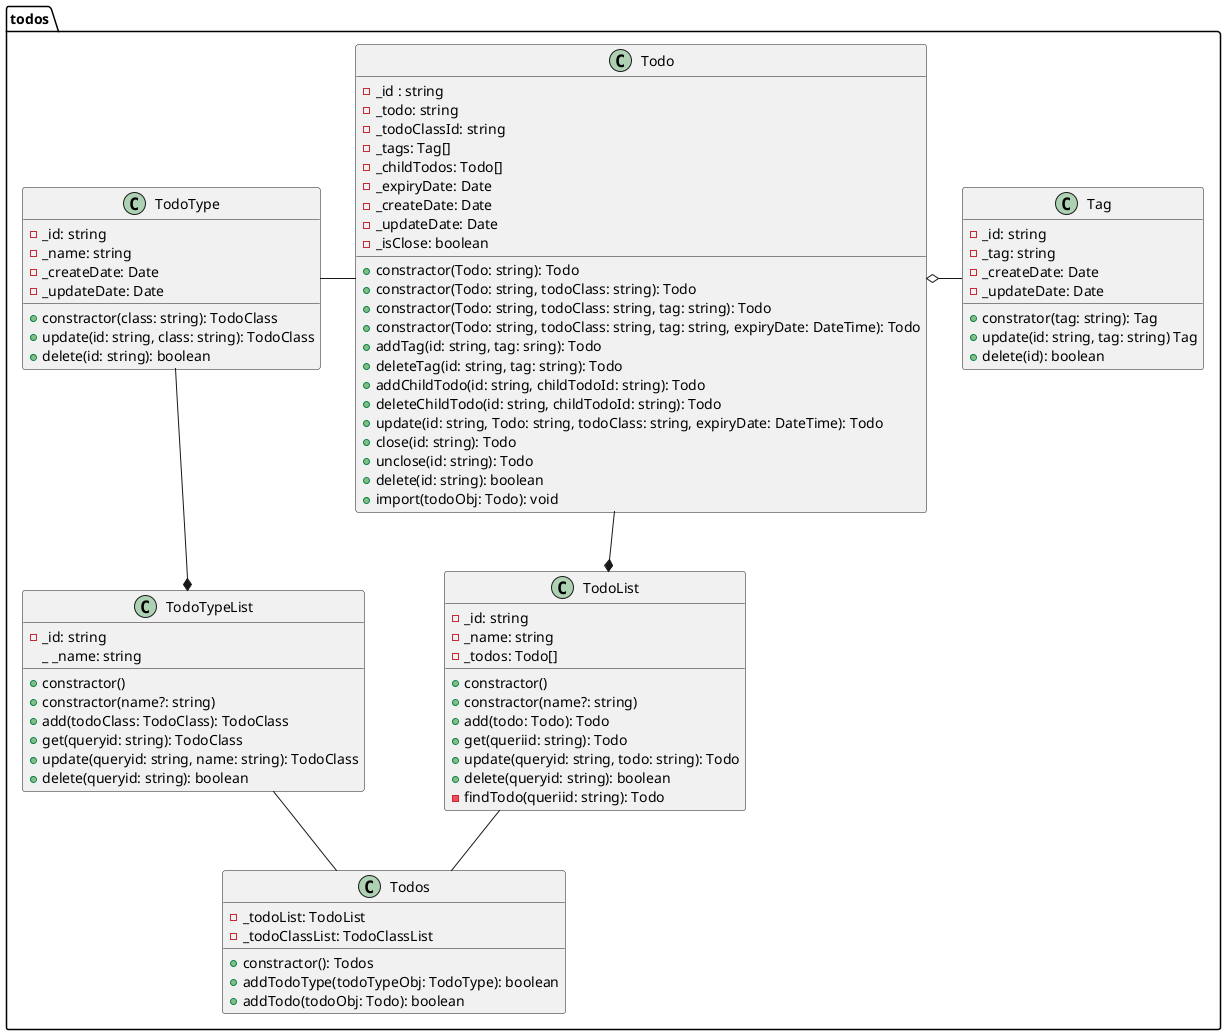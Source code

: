 @startuml TodoUml01

package todos {


class Todo {
    - _id : string
    - _todo: string
    - _todoClassId: string
    - _tags: Tag[]
    - _childTodos: Todo[]
    - _expiryDate: Date
    - _createDate: Date
    - _updateDate: Date
    - _isClose: boolean
    + constractor(Todo: string): Todo
    + constractor(Todo: string, todoClass: string): Todo
    + constractor(Todo: string, todoClass: string, tag: string): Todo
    + constractor(Todo: string, todoClass: string, tag: string, expiryDate: DateTime): Todo
    + addTag(id: string, tag: sring): Todo
    + deleteTag(id: string, tag: string): Todo
    + addChildTodo(id: string, childTodoId: string): Todo
    + deleteChildTodo(id: string, childTodoId: string): Todo
    + update(id: string, Todo: string, todoClass: string, expiryDate: DateTime): Todo
    + close(id: string): Todo
    + unclose(id: string): Todo
    + delete(id: string): boolean
    + import(todoObj: Todo): void
}

/'
interface iTodo {
    + addTag(id: string, tag: sring): Todo
    + deleteTag(id: string, tag: string): Todo
    + addChildTodo(id: string, childTodoId: string): Todo
    + deleteChildTodo(id: string, childTodoId: string): Todo
    + update(id: string, Todo: string, class: string, expiryDate: DateTime): Todo
    + close(id: string): Todo
    + unclose(id: string): Todo
    + delete(id: string): boolean
    + import(todoObj: Todo): void
}
'/

class TodoList {
    - _id: string
    - _name: string
    - _todos: Todo[]
    + constractor()
    + constractor(name?: string)
    + add(todo: Todo): Todo
    + get(queriid: string): Todo
    + update(queryid: string, todo: string): Todo
    + delete(queryid: string): boolean
    - findTodo(queriid: string): Todo
}

class TodoType {
    - _id: string
    - _name: string
    - _createDate: Date
    - _updateDate: Date
    + constractor(class: string): TodoClass
    + update(id: string, class: string): TodoClass
    + delete(id: string): boolean
}

/'
interface iTodoClass {
    + update(id: string, class: string): TodoClass
    + delete(id: string): boolean
}
'/

class TodoTypeList {
    - _id: string
    _ _name: string
    + constractor()
    + constractor(name?: string)
    + add(todoClass: TodoClass): TodoClass
    + get(queryid: string): TodoClass
    + update(queryid: string, name: string): TodoClass
    + delete(queryid: string): boolean
}

class Tag {
    - _id: string
    - _tag: string
    - _createDate: Date
    - _updateDate: Date
    + constrator(tag: string): Tag
    + update(id: string, tag: string) Tag
    + delete(id): boolean
}

class Todos {
    - _todoList: TodoList
    - _todoClassList: TodoClassList
    + constractor(): Todos
    + addTodoType(todoTypeObj: TodoType): boolean
    + addTodo(todoObj: Todo): boolean
}
/'
interface iTag {
    + update(id: string, tag: string) Tag
    + delete(id: string): boolean 
}
'/
}

TodoList -- Todos
TodoTypeList -- Todos
Todo --* TodoList
TodoType --* TodoTypeList
Todo --le-- TodoType
Tag --le--o Todo
/'
iTodo <|.. Todo
iTodoClass <|.. TodoClass
iTag <|.. Tag
'/

@enduml